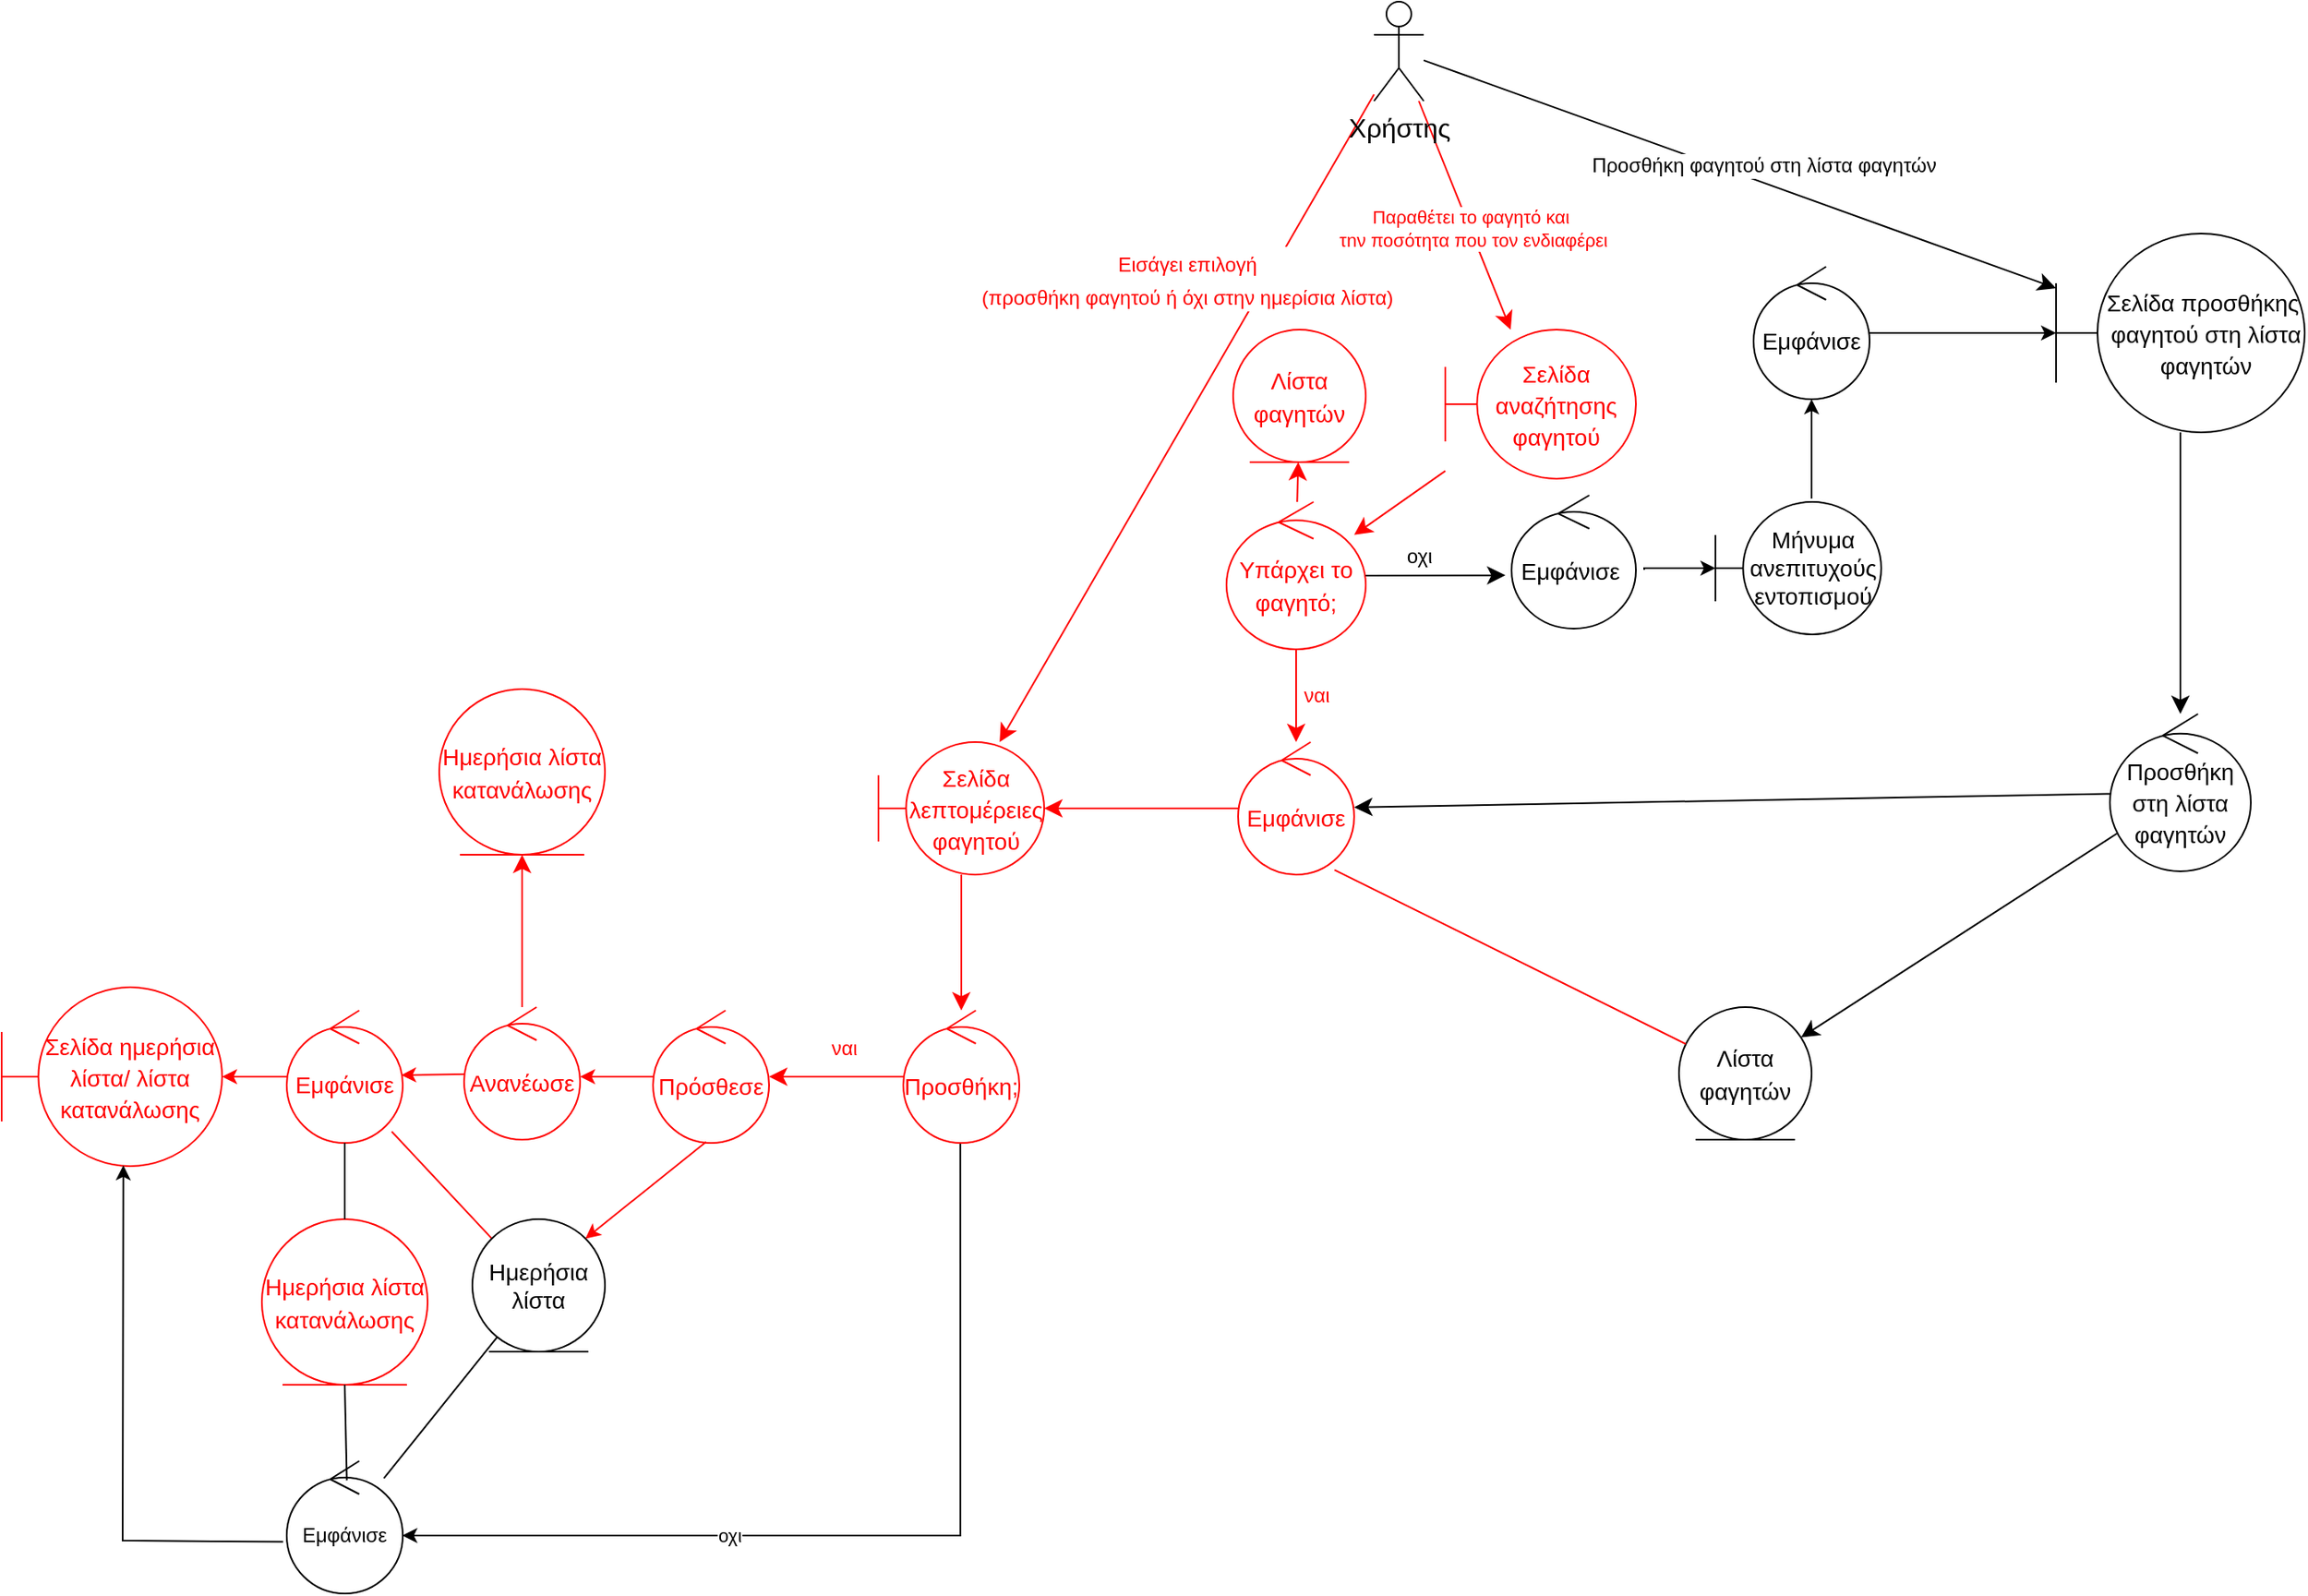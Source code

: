 <mxfile version="20.8.16" type="device"><diagram id="y5UhOXJ24lHy6HSWHHRA" name="Σελίδα-1"><mxGraphModel dx="1729" dy="1382" grid="0" gridSize="10" guides="1" tooltips="1" connect="1" arrows="1" fold="1" page="0" pageScale="1" pageWidth="827" pageHeight="1169" math="0" shadow="0"><root><mxCell id="0"/><mxCell id="1" parent="0"/><mxCell id="HchMumat6N0xvnnnB4oJ-53" value="" style="edgeStyle=none;curved=1;rounded=0;orthogonalLoop=1;jettySize=auto;html=1;fontSize=13;startSize=8;endSize=8;" parent="1" source="HchMumat6N0xvnnnB4oJ-2" target="HchMumat6N0xvnnnB4oJ-39" edge="1"><mxGeometry x="0.527" y="64" relative="1" as="geometry"><mxPoint x="371" y="111" as="targetPoint"/><mxPoint as="offset"/></mxGeometry></mxCell><mxCell id="nytSstBC6C1jP0jetPo6-3" value="&lt;font style=&quot;font-size: 12px;&quot;&gt;Προσθήκη φαγητού στη λίστα φαγητών&lt;/font&gt;" style="edgeLabel;html=1;align=center;verticalAlign=middle;resizable=0;points=[];rotation=0;" parent="HchMumat6N0xvnnnB4oJ-53" vertex="1" connectable="0"><mxGeometry x="0.336" y="-2" relative="1" as="geometry"><mxPoint x="-50" y="-30" as="offset"/></mxGeometry></mxCell><mxCell id="HchMumat6N0xvnnnB4oJ-55" value="" style="edgeStyle=none;curved=1;rounded=0;orthogonalLoop=1;jettySize=auto;html=1;fontSize=12;startSize=8;endSize=8;strokeColor=#FF0000;" parent="1" source="HchMumat6N0xvnnnB4oJ-2" target="HchMumat6N0xvnnnB4oJ-6" edge="1"><mxGeometry relative="1" as="geometry"/></mxCell><mxCell id="nytSstBC6C1jP0jetPo6-1" value="&lt;font color=&quot;#ff0000&quot;&gt;Παραθέτει το φαγητό και&lt;br&gt;&amp;nbsp;την ποσότητα που τον ενδιαφέρει&lt;/font&gt;" style="edgeLabel;html=1;align=center;verticalAlign=middle;resizable=0;points=[];rotation=0;" parent="HchMumat6N0xvnnnB4oJ-55" vertex="1" connectable="0"><mxGeometry x="0.381" relative="1" as="geometry"><mxPoint x="-7" y="-18" as="offset"/></mxGeometry></mxCell><mxCell id="HchMumat6N0xvnnnB4oJ-56" value="" style="edgeStyle=none;curved=1;rounded=0;orthogonalLoop=1;jettySize=auto;html=1;fontSize=12;startSize=8;endSize=8;strokeColor=#FF0000;" parent="1" source="HchMumat6N0xvnnnB4oJ-2" target="HchMumat6N0xvnnnB4oJ-18" edge="1"><mxGeometry relative="1" as="geometry"/></mxCell><mxCell id="HchMumat6N0xvnnnB4oJ-57" value="&lt;font color=&quot;#ff0000&quot; style=&quot;font-size: 12px;&quot;&gt;Εισάγει επιλογή&lt;br&gt;(προσθήκη φαγητού ή όχι στην ημερίσια λίστα)&lt;br&gt;&lt;/font&gt;" style="edgeLabel;html=1;align=center;verticalAlign=middle;resizable=0;points=[];fontSize=16;rotation=0;" parent="HchMumat6N0xvnnnB4oJ-56" vertex="1" connectable="0"><mxGeometry x="-0.253" y="2" relative="1" as="geometry"><mxPoint x="-31" y="-36" as="offset"/></mxGeometry></mxCell><mxCell id="HchMumat6N0xvnnnB4oJ-2" value="Χρήστης" style="shape=umlActor;verticalLabelPosition=bottom;verticalAlign=top;html=1;fontSize=16;" parent="1" vertex="1"><mxGeometry x="106" y="-170" width="30" height="60" as="geometry"/></mxCell><mxCell id="HchMumat6N0xvnnnB4oJ-11" value="" style="edgeStyle=none;curved=1;rounded=0;orthogonalLoop=1;jettySize=auto;html=1;fontSize=12;startSize=8;endSize=8;strokeColor=#FF0000;" parent="1" source="HchMumat6N0xvnnnB4oJ-6" target="HchMumat6N0xvnnnB4oJ-10" edge="1"><mxGeometry relative="1" as="geometry"/></mxCell><mxCell id="HchMumat6N0xvnnnB4oJ-6" value="&lt;font color=&quot;#ff0000&quot; style=&quot;font-size: 14px;&quot;&gt;Σελίδα αναζήτησης φαγητού&lt;/font&gt;" style="shape=umlBoundary;whiteSpace=wrap;html=1;fontSize=16;strokeColor=#FF0000;" parent="1" vertex="1"><mxGeometry x="149" y="28" width="115" height="90" as="geometry"/></mxCell><mxCell id="HchMumat6N0xvnnnB4oJ-13" value="&lt;font color=&quot;#ff0000&quot;&gt;ναι&lt;/font&gt;" style="edgeStyle=none;curved=1;rounded=0;orthogonalLoop=1;jettySize=auto;html=1;fontSize=12;startSize=8;endSize=8;strokeColor=#FF0000;" parent="1" source="HchMumat6N0xvnnnB4oJ-10" target="HchMumat6N0xvnnnB4oJ-12" edge="1"><mxGeometry y="12" relative="1" as="geometry"><mxPoint as="offset"/></mxGeometry></mxCell><mxCell id="HchMumat6N0xvnnnB4oJ-21" value="" style="edgeStyle=none;curved=1;rounded=0;orthogonalLoop=1;jettySize=auto;html=1;fontSize=12;startSize=8;endSize=8;strokeColor=#FF0000;" parent="1" source="HchMumat6N0xvnnnB4oJ-10" target="HchMumat6N0xvnnnB4oJ-20" edge="1"><mxGeometry relative="1" as="geometry"/></mxCell><mxCell id="HchMumat6N0xvnnnB4oJ-36" value="&lt;font style=&quot;font-size: 12px;&quot;&gt;οχι&lt;/font&gt;" style="edgeStyle=none;curved=1;rounded=0;orthogonalLoop=1;jettySize=auto;html=1;fontSize=12;startSize=8;endSize=8;entryX=-0.05;entryY=0.6;entryDx=0;entryDy=0;entryPerimeter=0;" parent="1" source="HchMumat6N0xvnnnB4oJ-10" target="HchMumat6N0xvnnnB4oJ-37" edge="1"><mxGeometry x="-0.227" y="11" relative="1" as="geometry"><mxPoint x="297.49" y="240.546" as="targetPoint"/><mxPoint as="offset"/></mxGeometry></mxCell><mxCell id="HchMumat6N0xvnnnB4oJ-10" value="&lt;font color=&quot;#ff0000&quot; style=&quot;font-size: 14px;&quot;&gt;Υπάρχει το φαγητό;&lt;/font&gt;" style="ellipse;shape=umlControl;whiteSpace=wrap;html=1;fontSize=16;strokeColor=#FF0000;" parent="1" vertex="1"><mxGeometry x="17" y="132" width="84" height="89" as="geometry"/></mxCell><mxCell id="HchMumat6N0xvnnnB4oJ-19" value="" style="edgeStyle=none;curved=1;rounded=0;orthogonalLoop=1;jettySize=auto;html=1;fontSize=12;startSize=8;endSize=8;strokeColor=#FF0000;" parent="1" source="HchMumat6N0xvnnnB4oJ-12" target="HchMumat6N0xvnnnB4oJ-18" edge="1"><mxGeometry relative="1" as="geometry"/></mxCell><mxCell id="HchMumat6N0xvnnnB4oJ-12" value="&lt;font color=&quot;#ff0000&quot; style=&quot;font-size: 14px;&quot;&gt;Εμφάνισε&lt;/font&gt;" style="ellipse;shape=umlControl;whiteSpace=wrap;html=1;fontSize=16;strokeColor=#FF0000;" parent="1" vertex="1"><mxGeometry x="24" y="277" width="70" height="80" as="geometry"/></mxCell><mxCell id="HchMumat6N0xvnnnB4oJ-25" value="" style="edgeStyle=none;curved=1;rounded=0;orthogonalLoop=1;jettySize=auto;html=1;fontSize=12;startSize=8;endSize=8;strokeColor=#FF0000;" parent="1" source="HchMumat6N0xvnnnB4oJ-18" target="HchMumat6N0xvnnnB4oJ-24" edge="1"><mxGeometry relative="1" as="geometry"/></mxCell><mxCell id="HchMumat6N0xvnnnB4oJ-18" value="&lt;font color=&quot;#ff0000&quot; style=&quot;font-size: 14px;&quot;&gt;Σελίδα λεπτομέρειες φαγητού&lt;/font&gt;" style="shape=umlBoundary;whiteSpace=wrap;html=1;fontSize=16;strokeColor=#FF0000;" parent="1" vertex="1"><mxGeometry x="-193" y="277" width="100" height="80" as="geometry"/></mxCell><mxCell id="HchMumat6N0xvnnnB4oJ-20" value="&lt;font color=&quot;#ff0000&quot; style=&quot;font-size: 14px;&quot;&gt;Λίστα φαγητών&lt;/font&gt;" style="ellipse;shape=umlEntity;whiteSpace=wrap;html=1;fontSize=16;strokeColor=#FF0000;" parent="1" vertex="1"><mxGeometry x="21" y="28" width="80" height="80" as="geometry"/></mxCell><mxCell id="HchMumat6N0xvnnnB4oJ-31" value="&lt;font color=&quot;#ff0000&quot;&gt;ναι&lt;/font&gt;" style="edgeStyle=none;curved=1;rounded=0;orthogonalLoop=1;jettySize=auto;html=1;fontSize=12;startSize=8;endSize=8;strokeColor=#FF0000;" parent="1" source="HchMumat6N0xvnnnB4oJ-24" target="HchMumat6N0xvnnnB4oJ-30" edge="1"><mxGeometry x="-0.102" y="-17" relative="1" as="geometry"><mxPoint as="offset"/></mxGeometry></mxCell><mxCell id="1wl4rmuTQigiIzuRuNbE-14" value="" style="edgeStyle=orthogonalEdgeStyle;rounded=0;orthogonalLoop=1;jettySize=auto;html=1;strokeColor=#000000;fontColor=#FF0000;endArrow=classic;endFill=1;" parent="1" edge="1" target="1wl4rmuTQigiIzuRuNbE-13"><mxGeometry relative="1" as="geometry"><mxPoint x="-143.63" y="519" as="sourcePoint"/><mxPoint x="-480.0" y="712" as="targetPoint"/><Array as="points"><mxPoint x="-144" y="756"/></Array></mxGeometry></mxCell><mxCell id="1wl4rmuTQigiIzuRuNbE-17" value="οχι" style="edgeLabel;html=1;align=center;verticalAlign=middle;resizable=0;points=[];fontColor=#000000;" parent="1wl4rmuTQigiIzuRuNbE-14" vertex="1" connectable="0"><mxGeometry x="-0.107" y="-1" relative="1" as="geometry"><mxPoint x="-121" y="1" as="offset"/></mxGeometry></mxCell><mxCell id="HchMumat6N0xvnnnB4oJ-24" value="&lt;font color=&quot;#ff0000&quot; style=&quot;font-size: 14px;&quot;&gt;Προσθήκη;&lt;/font&gt;" style="ellipse;shape=umlControl;whiteSpace=wrap;html=1;fontSize=16;strokeColor=#FF0000;" parent="1" vertex="1"><mxGeometry x="-178" y="439" width="70" height="80" as="geometry"/></mxCell><mxCell id="rCAZ0m6CEGgXyNaDaJJ7-9" value="" style="edgeStyle=none;rounded=0;orthogonalLoop=1;jettySize=auto;html=1;fontSize=14;strokeColor=#FF0000;entryX=1;entryY=0.525;entryDx=0;entryDy=0;entryPerimeter=0;" parent="1" source="HchMumat6N0xvnnnB4oJ-30" target="1wl4rmuTQigiIzuRuNbE-4" edge="1"><mxGeometry relative="1" as="geometry"><mxPoint x="-358" y="479" as="targetPoint"/></mxGeometry></mxCell><mxCell id="HchMumat6N0xvnnnB4oJ-30" value="&lt;font color=&quot;#ff0000&quot; style=&quot;font-size: 14px;&quot;&gt;Πρόσθεσε&lt;/font&gt;" style="ellipse;shape=umlControl;whiteSpace=wrap;html=1;fontSize=16;strokeColor=#FF0000;" parent="1" vertex="1"><mxGeometry x="-329" y="439" width="70" height="80" as="geometry"/></mxCell><mxCell id="HchMumat6N0xvnnnB4oJ-32" value="&lt;font color=&quot;#ff0000&quot; style=&quot;font-size: 14px;&quot;&gt;Σελίδα ημερήσια λίστα/ λίστα κατανάλωσης&lt;/font&gt;" style="shape=umlBoundary;whiteSpace=wrap;html=1;fontSize=16;strokeColor=#FF0000;" parent="1" vertex="1"><mxGeometry x="-722" y="425" width="133" height="108" as="geometry"/></mxCell><mxCell id="rCAZ0m6CEGgXyNaDaJJ7-4" value="" style="edgeStyle=orthogonalEdgeStyle;rounded=0;orthogonalLoop=1;jettySize=auto;html=1;" parent="1" target="rCAZ0m6CEGgXyNaDaJJ7-1" edge="1"><mxGeometry relative="1" as="geometry"><mxPoint x="269" y="173" as="sourcePoint"/><Array as="points"><mxPoint x="269" y="172"/></Array></mxGeometry></mxCell><mxCell id="HchMumat6N0xvnnnB4oJ-37" value="&lt;font style=&quot;font-size: 14px;&quot;&gt;Εμφάνισε&amp;nbsp;&lt;/font&gt;" style="ellipse;shape=umlControl;whiteSpace=wrap;html=1;fontSize=16;" parent="1" vertex="1"><mxGeometry x="189" y="128" width="75" height="80.5" as="geometry"/></mxCell><mxCell id="HchMumat6N0xvnnnB4oJ-52" value="" style="edgeStyle=none;curved=1;rounded=0;orthogonalLoop=1;jettySize=auto;html=1;fontSize=12;startSize=8;endSize=8;" parent="1" source="HchMumat6N0xvnnnB4oJ-39" target="HchMumat6N0xvnnnB4oJ-41" edge="1"><mxGeometry relative="1" as="geometry"/></mxCell><mxCell id="HchMumat6N0xvnnnB4oJ-39" value="&lt;font style=&quot;font-size: 14px;&quot;&gt;Σελίδα προσθήκης&amp;nbsp; φαγητού στη λίστα φαγητών&lt;/font&gt;" style="shape=umlBoundary;fontSize=16;html=1;whiteSpace=wrap;horizontal=1;labelBackgroundColor=none;labelBorderColor=none;spacingTop=0;spacing=0;spacingRight=0;spacingLeft=5;" parent="1" vertex="1"><mxGeometry x="517.5" y="-30" width="150" height="120" as="geometry"/></mxCell><mxCell id="HchMumat6N0xvnnnB4oJ-44" value="" style="edgeStyle=none;curved=1;rounded=0;orthogonalLoop=1;jettySize=auto;html=1;fontSize=12;startSize=8;endSize=8;" parent="1" source="HchMumat6N0xvnnnB4oJ-41" target="HchMumat6N0xvnnnB4oJ-43" edge="1"><mxGeometry relative="1" as="geometry"/></mxCell><mxCell id="HchMumat6N0xvnnnB4oJ-45" value="" style="edgeStyle=none;curved=1;rounded=0;orthogonalLoop=1;jettySize=auto;html=1;fontSize=12;startSize=8;endSize=8;" parent="1" source="HchMumat6N0xvnnnB4oJ-41" target="HchMumat6N0xvnnnB4oJ-12" edge="1"><mxGeometry relative="1" as="geometry"/></mxCell><mxCell id="HchMumat6N0xvnnnB4oJ-41" value="&lt;font style=&quot;font-size: 14px;&quot;&gt;Προσθήκη στη λίστα φαγητών&lt;/font&gt;" style="ellipse;shape=umlControl;whiteSpace=wrap;html=1;fontSize=16;" parent="1" vertex="1"><mxGeometry x="550" y="260" width="85" height="95" as="geometry"/></mxCell><mxCell id="HchMumat6N0xvnnnB4oJ-43" value="&lt;font style=&quot;font-size: 14px;&quot;&gt;Λίστα φαγητών&lt;/font&gt;" style="ellipse;shape=umlEntity;whiteSpace=wrap;html=1;fontSize=16;" parent="1" vertex="1"><mxGeometry x="290" y="437" width="80" height="80" as="geometry"/></mxCell><mxCell id="hVmCNeH1QFMWmfHC9A5S-5" value="" style="rounded=0;orthogonalLoop=1;jettySize=auto;html=1;strokeColor=#FF0000;" parent="1" source="hVmCNeH1QFMWmfHC9A5S-4" target="HchMumat6N0xvnnnB4oJ-32" edge="1"><mxGeometry relative="1" as="geometry"/></mxCell><mxCell id="hVmCNeH1QFMWmfHC9A5S-4" value="&lt;font color=&quot;#ff0000&quot; style=&quot;font-size: 14px;&quot;&gt;Εμφάνισε&lt;/font&gt;" style="ellipse;shape=umlControl;whiteSpace=wrap;html=1;strokeColor=#FF0000;" parent="1" vertex="1"><mxGeometry x="-550" y="439" width="70" height="80" as="geometry"/></mxCell><mxCell id="rCAZ0m6CEGgXyNaDaJJ7-5" value="" style="rounded=0;orthogonalLoop=1;jettySize=auto;html=1;" parent="1" target="rCAZ0m6CEGgXyNaDaJJ7-2" edge="1"><mxGeometry relative="1" as="geometry"><mxPoint x="370" y="130" as="sourcePoint"/></mxGeometry></mxCell><mxCell id="rCAZ0m6CEGgXyNaDaJJ7-1" value="&lt;font style=&quot;font-size: 14px;&quot;&gt;Mήνυμα ανεπιτυχούς εντοπισμού&lt;/font&gt;" style="shape=umlBoundary;whiteSpace=wrap;html=1;" parent="1" vertex="1"><mxGeometry x="312" y="132" width="100" height="80" as="geometry"/></mxCell><mxCell id="rCAZ0m6CEGgXyNaDaJJ7-6" value="" style="edgeStyle=none;rounded=0;orthogonalLoop=1;jettySize=auto;html=1;" parent="1" source="rCAZ0m6CEGgXyNaDaJJ7-2" target="HchMumat6N0xvnnnB4oJ-39" edge="1"><mxGeometry relative="1" as="geometry"/></mxCell><mxCell id="rCAZ0m6CEGgXyNaDaJJ7-2" value="&lt;font style=&quot;font-size: 14px;&quot;&gt;Εμφάνισε&lt;/font&gt;" style="ellipse;shape=umlControl;whiteSpace=wrap;html=1;" parent="1" vertex="1"><mxGeometry x="335" y="-10" width="70" height="80" as="geometry"/></mxCell><mxCell id="1wl4rmuTQigiIzuRuNbE-1" value="&lt;font color=&quot;#ff0000&quot; style=&quot;font-size: 14px;&quot;&gt;Ημερήσια λίστα κατανάλωσης&lt;/font&gt;" style="ellipse;shape=umlEntity;whiteSpace=wrap;html=1;fontSize=16;strokeColor=#FF0000;" parent="1" vertex="1"><mxGeometry x="-458" y="245" width="100" height="100" as="geometry"/></mxCell><mxCell id="1wl4rmuTQigiIzuRuNbE-2" value="" style="edgeStyle=none;curved=1;rounded=0;orthogonalLoop=1;jettySize=auto;html=1;fontSize=12;startSize=8;endSize=8;strokeColor=#FF0000;" parent="1" source="1wl4rmuTQigiIzuRuNbE-4" target="1wl4rmuTQigiIzuRuNbE-1" edge="1"><mxGeometry relative="1" as="geometry"/></mxCell><mxCell id="1wl4rmuTQigiIzuRuNbE-3" value="" style="edgeStyle=none;rounded=0;orthogonalLoop=1;jettySize=auto;html=1;fontSize=14;strokeColor=#FF0000;entryX=0.986;entryY=0.488;entryDx=0;entryDy=0;entryPerimeter=0;" parent="1" source="1wl4rmuTQigiIzuRuNbE-4" target="hVmCNeH1QFMWmfHC9A5S-4" edge="1"><mxGeometry relative="1" as="geometry"><mxPoint x="-478" y="477" as="targetPoint"/></mxGeometry></mxCell><mxCell id="1wl4rmuTQigiIzuRuNbE-4" value="&lt;font color=&quot;#ff0000&quot; style=&quot;font-size: 14px;&quot;&gt;Ανανέωσε&lt;br&gt;&lt;/font&gt;" style="ellipse;shape=umlControl;whiteSpace=wrap;html=1;fontSize=16;strokeColor=#FF0000;" parent="1" vertex="1"><mxGeometry x="-443" y="437" width="70" height="80" as="geometry"/></mxCell><mxCell id="1wl4rmuTQigiIzuRuNbE-10" value="" style="endArrow=none;html=1;rounded=0;strokeColor=#FF0000;fontColor=#FF0000;entryX=0.831;entryY=0.965;entryDx=0;entryDy=0;entryPerimeter=0;endFill=0;" parent="1" source="HchMumat6N0xvnnnB4oJ-43" target="HchMumat6N0xvnnnB4oJ-12" edge="1"><mxGeometry width="50" height="50" relative="1" as="geometry"><mxPoint x="250" y="451" as="sourcePoint"/><mxPoint x="300" y="401" as="targetPoint"/></mxGeometry></mxCell><mxCell id="1wl4rmuTQigiIzuRuNbE-18" style="rounded=0;orthogonalLoop=1;jettySize=auto;html=1;exitX=0;exitY=0;exitDx=0;exitDy=0;entryX=0.905;entryY=0.914;entryDx=0;entryDy=0;entryPerimeter=0;strokeColor=#FF0000;fontColor=#000000;endArrow=none;endFill=0;" parent="1" source="1wl4rmuTQigiIzuRuNbE-12" target="hVmCNeH1QFMWmfHC9A5S-4" edge="1"><mxGeometry relative="1" as="geometry"/></mxCell><mxCell id="1wl4rmuTQigiIzuRuNbE-12" value="&lt;font style=&quot;font-size: 14px;&quot; color=&quot;#000000&quot;&gt;Ημερήσια λίστα&lt;/font&gt;" style="ellipse;shape=umlEntity;whiteSpace=wrap;html=1;fontColor=#FF0000;" parent="1" vertex="1"><mxGeometry x="-438" y="565" width="80" height="80" as="geometry"/></mxCell><mxCell id="1wl4rmuTQigiIzuRuNbE-15" value="" style="rounded=0;orthogonalLoop=1;jettySize=auto;html=1;strokeColor=#000000;fontColor=#000000;endArrow=none;endFill=0;" parent="1" source="1wl4rmuTQigiIzuRuNbE-13" target="1wl4rmuTQigiIzuRuNbE-12" edge="1"><mxGeometry relative="1" as="geometry"/></mxCell><mxCell id="1wl4rmuTQigiIzuRuNbE-13" value="&lt;font color=&quot;#000000&quot;&gt;Εμφάνισε&lt;/font&gt;" style="ellipse;shape=umlControl;whiteSpace=wrap;html=1;fontColor=#FF0000;" parent="1" vertex="1"><mxGeometry x="-550" y="711" width="70" height="80" as="geometry"/></mxCell><mxCell id="1wl4rmuTQigiIzuRuNbE-16" value="" style="endArrow=classic;html=1;rounded=0;strokeColor=#000000;fontColor=#000000;entryX=0.552;entryY=0.995;entryDx=0;entryDy=0;entryPerimeter=0;exitX=-0.031;exitY=0.61;exitDx=0;exitDy=0;exitPerimeter=0;" parent="1" source="1wl4rmuTQigiIzuRuNbE-13" target="HchMumat6N0xvnnnB4oJ-32" edge="1"><mxGeometry width="50" height="50" relative="1" as="geometry"><mxPoint x="-630" y="565" as="sourcePoint"/><mxPoint x="-571" y="557" as="targetPoint"/><Array as="points"><mxPoint x="-649" y="759"/></Array></mxGeometry></mxCell><mxCell id="1wl4rmuTQigiIzuRuNbE-19" value="" style="endArrow=classic;html=1;rounded=0;strokeColor=#FF0000;fontColor=#FF0000;exitX=0.457;exitY=0.992;exitDx=0;exitDy=0;endFill=1;exitPerimeter=0;entryX=1;entryY=0;entryDx=0;entryDy=0;" parent="1" source="HchMumat6N0xvnnnB4oJ-30" target="1wl4rmuTQigiIzuRuNbE-12" edge="1"><mxGeometry width="50" height="50" relative="1" as="geometry"><mxPoint x="-389" y="549" as="sourcePoint"/><mxPoint x="-314" y="563" as="targetPoint"/></mxGeometry></mxCell><mxCell id="UTFZLsoe_J6_CnRlzIFK-1" value="&lt;font color=&quot;#ff0000&quot; style=&quot;font-size: 14px;&quot;&gt;Ημερήσια λίστα κατανάλωσης&lt;/font&gt;" style="ellipse;shape=umlEntity;whiteSpace=wrap;html=1;fontSize=16;strokeColor=#FF0000;" vertex="1" parent="1"><mxGeometry x="-565" y="565" width="100" height="100" as="geometry"/></mxCell><mxCell id="UTFZLsoe_J6_CnRlzIFK-2" value="" style="endArrow=none;html=1;rounded=0;entryX=0.518;entryY=0.146;entryDx=0;entryDy=0;entryPerimeter=0;exitX=0.5;exitY=1;exitDx=0;exitDy=0;" edge="1" parent="1" source="UTFZLsoe_J6_CnRlzIFK-1" target="1wl4rmuTQigiIzuRuNbE-13"><mxGeometry width="50" height="50" relative="1" as="geometry"><mxPoint x="-593" y="745" as="sourcePoint"/><mxPoint x="-543" y="695" as="targetPoint"/></mxGeometry></mxCell><mxCell id="UTFZLsoe_J6_CnRlzIFK-3" value="" style="endArrow=none;html=1;rounded=0;exitX=0.5;exitY=0;exitDx=0;exitDy=0;" edge="1" parent="1" source="UTFZLsoe_J6_CnRlzIFK-1" target="hVmCNeH1QFMWmfHC9A5S-4"><mxGeometry width="50" height="50" relative="1" as="geometry"><mxPoint x="-603" y="568" as="sourcePoint"/><mxPoint x="-553" y="518" as="targetPoint"/></mxGeometry></mxCell></root></mxGraphModel></diagram></mxfile>